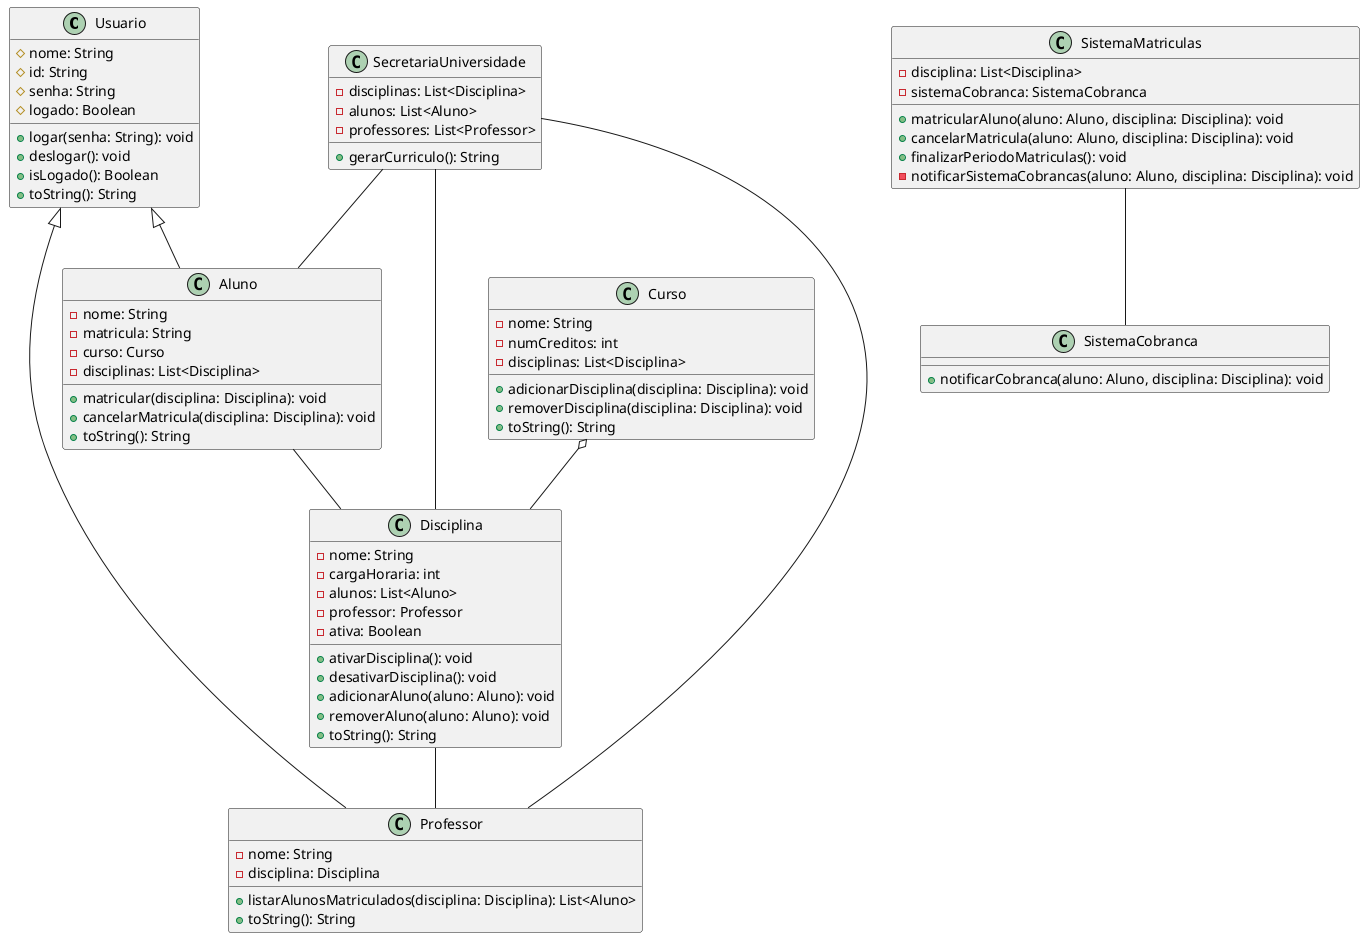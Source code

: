 @startuml

class Usuario {
  #nome: String
  #id: String
  #senha: String
  #logado: Boolean
  +logar(senha: String): void
  +deslogar(): void
  +isLogado(): Boolean
  +toString(): String

}

class Aluno {
  -nome: String
  -matricula: String
  -curso: Curso
  -disciplinas: List<Disciplina>
  +matricular(disciplina: Disciplina): void
  +cancelarMatricula(disciplina: Disciplina): void
  +toString(): String
}

class Professor {
  -nome: String
  -disciplina: Disciplina
  +listarAlunosMatriculados(disciplina: Disciplina): List<Aluno>
  +toString(): String

}

class Disciplina {
  -nome: String
  -cargaHoraria: int
  -alunos: List<Aluno>
  -professor: Professor
  -ativa: Boolean
  +ativarDisciplina(): void
  +desativarDisciplina(): void
  +adicionarAluno(aluno: Aluno): void
  +removerAluno(aluno: Aluno): void
  +toString(): String

}

class Curso {
  -nome: String
  -numCreditos: int
  -disciplinas: List<Disciplina>
  +adicionarDisciplina(disciplina: Disciplina): void
  +removerDisciplina(disciplina: Disciplina): void
  +toString(): String

}

class SecretariaUniversidade {
  -disciplinas: List<Disciplina>
  -alunos: List<Aluno>
  -professores: List<Professor>
  +gerarCurriculo(): String
}

class SistemaCobranca {
  +notificarCobranca(aluno: Aluno, disciplina: Disciplina): void
}

class SistemaMatriculas {
  -disciplina: List<Disciplina>
  -sistemaCobranca: SistemaCobranca
  +matricularAluno(aluno: Aluno, disciplina: Disciplina): void
  +cancelarMatricula(aluno: Aluno, disciplina: Disciplina): void
  +finalizarPeriodoMatriculas(): void
  -notificarSistemaCobrancas(aluno: Aluno, disciplina: Disciplina): void
}

Usuario <|-- Aluno
Usuario <|-- Professor
Aluno -- Disciplina 
Disciplina --  Professor
SistemaMatriculas -- SistemaCobranca 
SecretariaUniversidade -- Aluno
SecretariaUniversidade -- Disciplina 
SecretariaUniversidade -- Professor
Curso o-- Disciplina

@enduml
